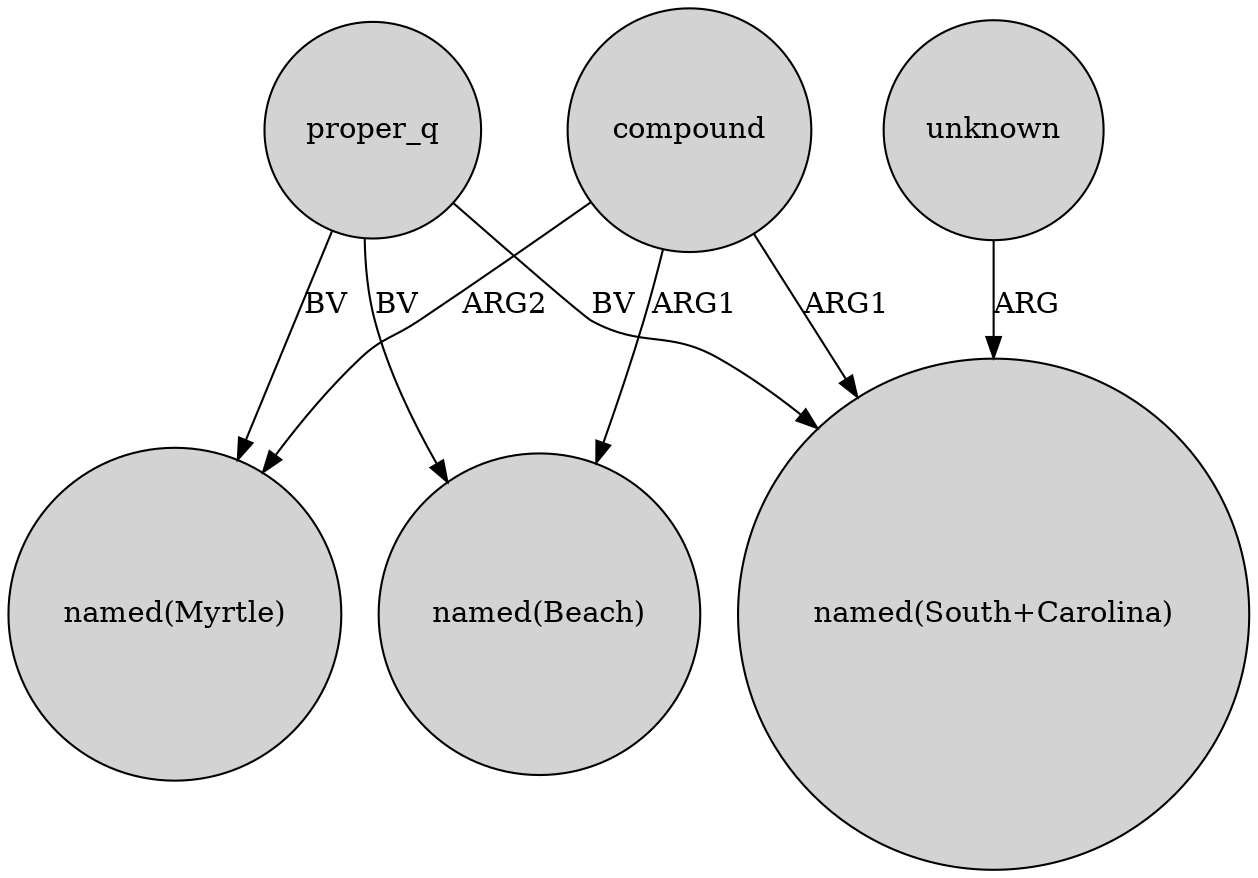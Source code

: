 digraph {
	node [shape=circle style=filled]
	compound -> "named(Beach)" [label=ARG1]
	proper_q -> "named(Myrtle)" [label=BV]
	proper_q -> "named(Beach)" [label=BV]
	unknown -> "named(South+Carolina)" [label=ARG]
	proper_q -> "named(South+Carolina)" [label=BV]
	compound -> "named(South+Carolina)" [label=ARG1]
	compound -> "named(Myrtle)" [label=ARG2]
}
